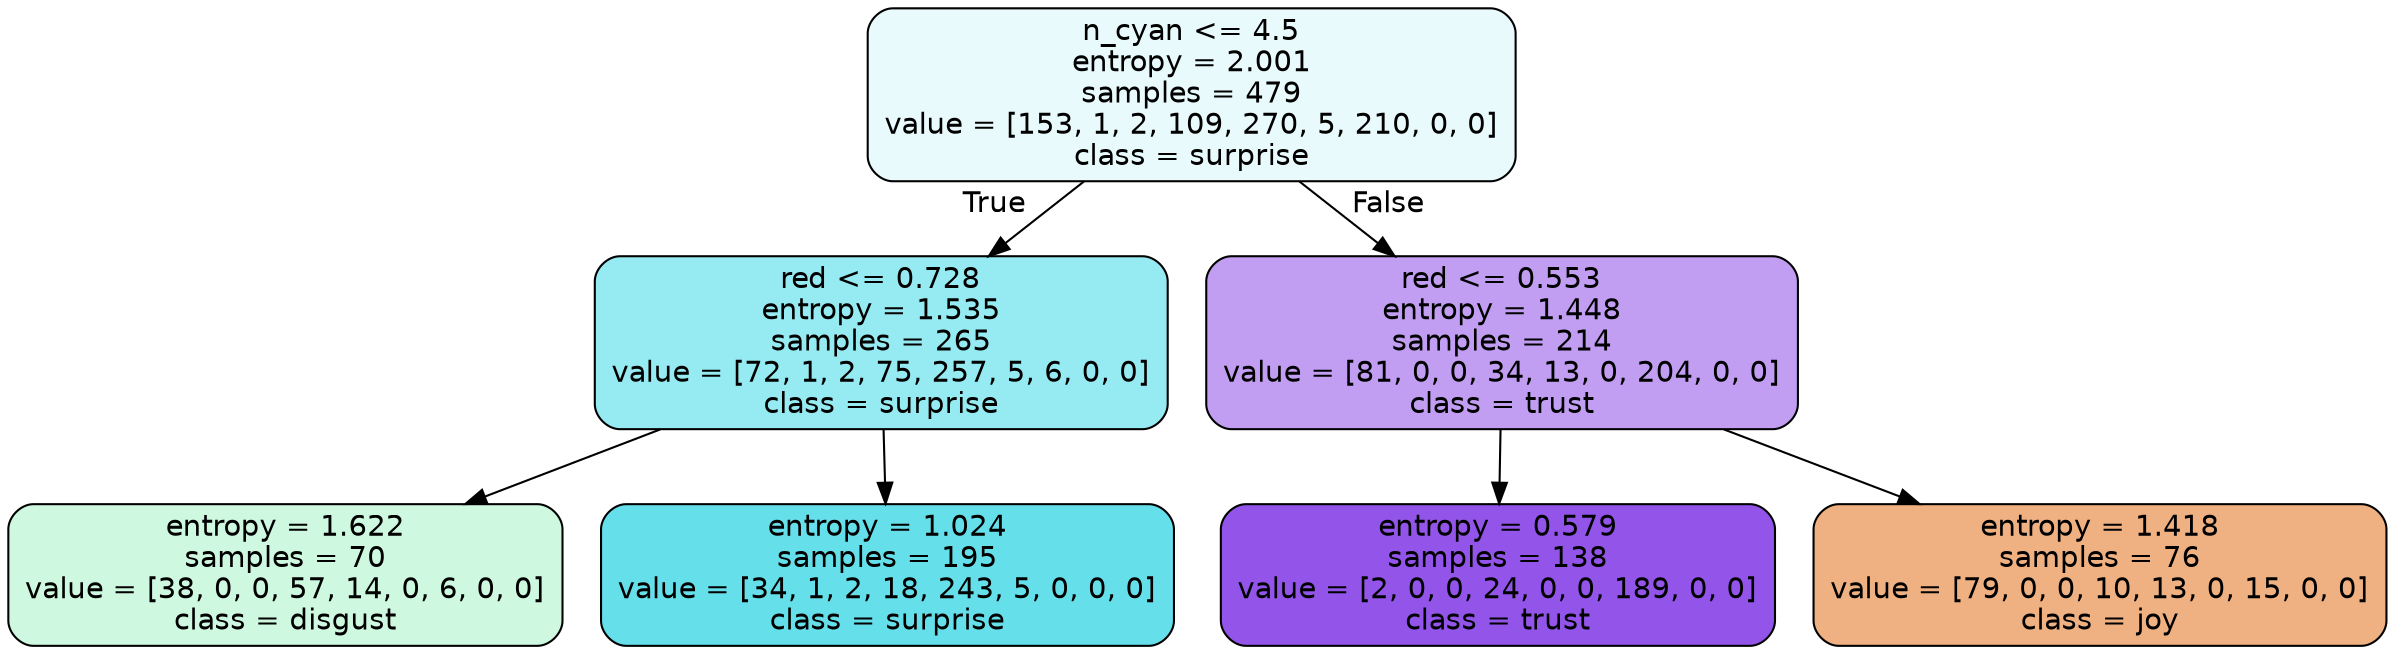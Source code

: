 digraph Tree {
node [shape=box, style="filled, rounded", color="black", fontname=helvetica] ;
edge [fontname=helvetica] ;
0 [label="n_cyan <= 4.5\nentropy = 2.001\nsamples = 479\nvalue = [153, 1, 2, 109, 270, 5, 210, 0, 0]\nclass = surprise", fillcolor="#39d7e51c"] ;
1 [label="red <= 0.728\nentropy = 1.535\nsamples = 265\nvalue = [72, 1, 2, 75, 257, 5, 6, 0, 0]\nclass = surprise", fillcolor="#39d7e587"] ;
0 -> 1 [labeldistance=2.5, labelangle=45, headlabel="True"] ;
2 [label="entropy = 1.622\nsamples = 70\nvalue = [38, 0, 0, 57, 14, 0, 6, 0, 0]\nclass = disgust", fillcolor="#39e5813f"] ;
1 -> 2 ;
3 [label="entropy = 1.024\nsamples = 195\nvalue = [34, 1, 2, 18, 243, 5, 0, 0, 0]\nclass = surprise", fillcolor="#39d7e5c6"] ;
1 -> 3 ;
4 [label="red <= 0.553\nentropy = 1.448\nsamples = 214\nvalue = [81, 0, 0, 34, 13, 0, 204, 0, 0]\nclass = trust", fillcolor="#8139e57d"] ;
0 -> 4 [labeldistance=2.5, labelangle=-45, headlabel="False"] ;
5 [label="entropy = 0.579\nsamples = 138\nvalue = [2, 0, 0, 24, 0, 0, 189, 0, 0]\nclass = trust", fillcolor="#8139e5dc"] ;
4 -> 5 ;
6 [label="entropy = 1.418\nsamples = 76\nvalue = [79, 0, 0, 10, 13, 0, 15, 0, 0]\nclass = joy", fillcolor="#e58139a0"] ;
4 -> 6 ;
}